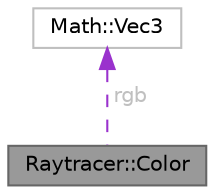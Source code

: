 digraph "Raytracer::Color"
{
 // LATEX_PDF_SIZE
  bgcolor="transparent";
  edge [fontname=Helvetica,fontsize=10,labelfontname=Helvetica,labelfontsize=10];
  node [fontname=Helvetica,fontsize=10,shape=box,height=0.2,width=0.4];
  Node1 [id="Node000001",label="Raytracer::Color",height=0.2,width=0.4,color="gray40", fillcolor="grey60", style="filled", fontcolor="black",tooltip=" "];
  Node2 -> Node1 [id="edge1_Node000001_Node000002",dir="back",color="darkorchid3",style="dashed",tooltip=" ",label=" rgb",fontcolor="grey" ];
  Node2 [id="Node000002",label="Math::Vec3",height=0.2,width=0.4,color="grey75", fillcolor="white", style="filled",URL="$structMath_1_1Vec3.html",tooltip=" "];
}
